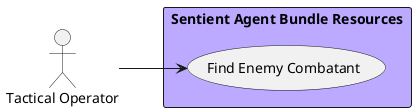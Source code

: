 @startuml

left to right direction


Actor "Tactical Operator" as TacticalOperator


rectangle "Sentient Agent Bundle Resources" as sabr #bbaaff {
        usecase "Find Enemy Combatant" as FindEnemyCombatant
    TacticalOperator --> FindEnemyCombatant

}


@enduml
